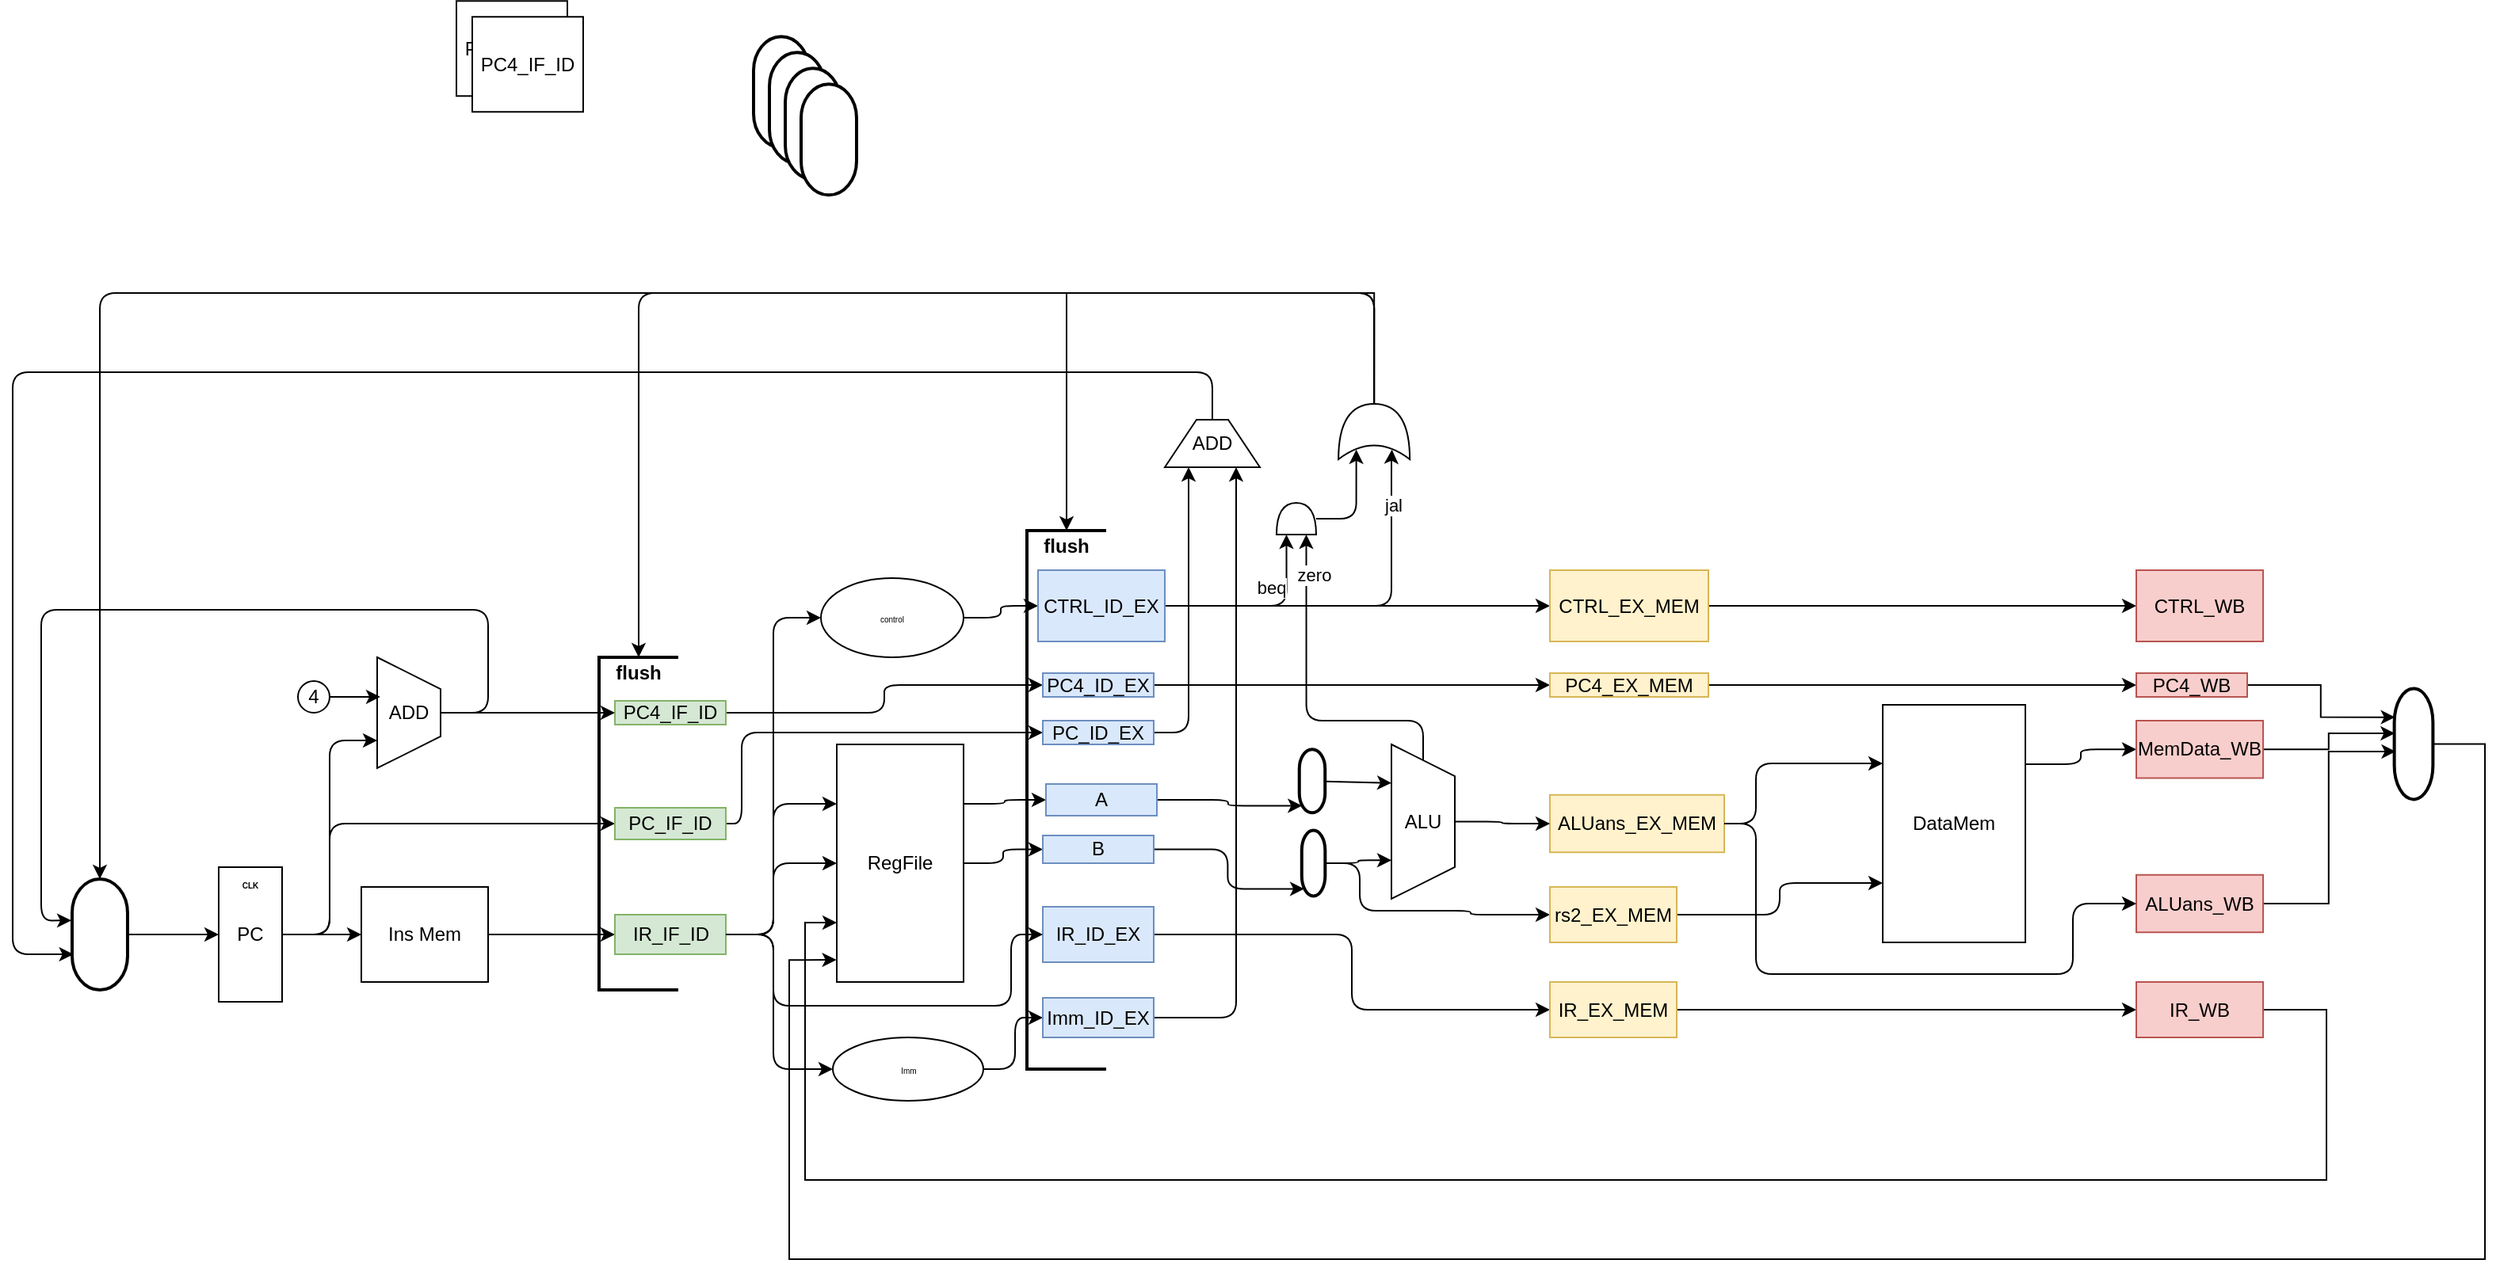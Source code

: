 <mxfile version="14.6.13" type="github">
  <diagram id="iIHYUd3_f0RwSLK5Qi1C" name="Page-1">
    <mxGraphModel dx="1483" dy="783" grid="1" gridSize="10" guides="1" tooltips="1" connect="1" arrows="1" fold="1" page="1" pageScale="1" pageWidth="2336" pageHeight="1654" math="0" shadow="0">
      <root>
        <mxCell id="0" />
        <mxCell id="1" parent="0" />
        <mxCell id="OzW8gkyC8wNDTE9PfF5A-3" style="edgeStyle=orthogonalEdgeStyle;orthogonalLoop=1;jettySize=auto;html=1;exitX=1;exitY=0.5;exitDx=0;exitDy=0;entryX=0;entryY=0.5;entryDx=0;entryDy=0;" edge="1" parent="1" source="OzW8gkyC8wNDTE9PfF5A-1" target="OzW8gkyC8wNDTE9PfF5A-2">
          <mxGeometry relative="1" as="geometry" />
        </mxCell>
        <mxCell id="OzW8gkyC8wNDTE9PfF5A-16" style="edgeStyle=orthogonalEdgeStyle;orthogonalLoop=1;jettySize=auto;html=1;exitX=1;exitY=0.5;exitDx=0;exitDy=0;entryX=0;entryY=0.5;entryDx=0;entryDy=0;" edge="1" parent="1" source="OzW8gkyC8wNDTE9PfF5A-1" target="OzW8gkyC8wNDTE9PfF5A-12">
          <mxGeometry relative="1" as="geometry">
            <Array as="points">
              <mxPoint x="300" y="635" />
              <mxPoint x="300" y="565" />
            </Array>
          </mxGeometry>
        </mxCell>
        <mxCell id="OzW8gkyC8wNDTE9PfF5A-19" style="edgeStyle=orthogonalEdgeStyle;orthogonalLoop=1;jettySize=auto;html=1;exitX=1;exitY=0.5;exitDx=0;exitDy=0;entryX=0.75;entryY=1;entryDx=0;entryDy=0;" edge="1" parent="1" source="OzW8gkyC8wNDTE9PfF5A-1" target="OzW8gkyC8wNDTE9PfF5A-17">
          <mxGeometry relative="1" as="geometry" />
        </mxCell>
        <mxCell id="OzW8gkyC8wNDTE9PfF5A-1" value="PC" style="whiteSpace=wrap;html=1;" vertex="1" parent="1">
          <mxGeometry x="230" y="592.5" width="40" height="85" as="geometry" />
        </mxCell>
        <mxCell id="OzW8gkyC8wNDTE9PfF5A-15" style="edgeStyle=orthogonalEdgeStyle;orthogonalLoop=1;jettySize=auto;html=1;exitX=1;exitY=0.5;exitDx=0;exitDy=0;entryX=0;entryY=0.5;entryDx=0;entryDy=0;" edge="1" parent="1" source="OzW8gkyC8wNDTE9PfF5A-2" target="OzW8gkyC8wNDTE9PfF5A-11">
          <mxGeometry relative="1" as="geometry" />
        </mxCell>
        <mxCell id="OzW8gkyC8wNDTE9PfF5A-2" value="Ins Mem" style="whiteSpace=wrap;html=1;" vertex="1" parent="1">
          <mxGeometry x="320" y="605" width="80" height="60" as="geometry" />
        </mxCell>
        <mxCell id="OzW8gkyC8wNDTE9PfF5A-73" style="edgeStyle=orthogonalEdgeStyle;orthogonalLoop=1;jettySize=auto;html=1;entryX=0;entryY=0.5;entryDx=0;entryDy=0;fontSize=5;" edge="1" parent="1" source="OzW8gkyC8wNDTE9PfF5A-12" target="OzW8gkyC8wNDTE9PfF5A-71">
          <mxGeometry relative="1" as="geometry">
            <Array as="points">
              <mxPoint x="560" y="565" />
              <mxPoint x="560" y="508" />
            </Array>
          </mxGeometry>
        </mxCell>
        <mxCell id="OzW8gkyC8wNDTE9PfF5A-12" value="PC_IF_ID" style="whiteSpace=wrap;html=1;labelBackgroundColor=none;labelBorderColor=none;fillColor=#d5e8d4;strokeColor=#82b366;" vertex="1" parent="1">
          <mxGeometry x="480" y="555" width="70" height="20" as="geometry" />
        </mxCell>
        <mxCell id="OzW8gkyC8wNDTE9PfF5A-74" style="edgeStyle=orthogonalEdgeStyle;orthogonalLoop=1;jettySize=auto;html=1;exitX=1;exitY=0.5;exitDx=0;exitDy=0;entryX=0;entryY=0.5;entryDx=0;entryDy=0;fontSize=5;" edge="1" parent="1" source="OzW8gkyC8wNDTE9PfF5A-13" target="OzW8gkyC8wNDTE9PfF5A-70">
          <mxGeometry relative="1" as="geometry" />
        </mxCell>
        <mxCell id="OzW8gkyC8wNDTE9PfF5A-13" value="PC4_IF_ID" style="whiteSpace=wrap;html=1;labelBackgroundColor=none;labelBorderColor=none;fillColor=#d5e8d4;strokeColor=#82b366;" vertex="1" parent="1">
          <mxGeometry x="480" y="487.5" width="70" height="15" as="geometry" />
        </mxCell>
        <mxCell id="OzW8gkyC8wNDTE9PfF5A-18" style="edgeStyle=orthogonalEdgeStyle;orthogonalLoop=1;jettySize=auto;html=1;entryX=0;entryY=0.5;entryDx=0;entryDy=0;" edge="1" parent="1" source="OzW8gkyC8wNDTE9PfF5A-17" target="OzW8gkyC8wNDTE9PfF5A-13">
          <mxGeometry relative="1" as="geometry" />
        </mxCell>
        <mxCell id="OzW8gkyC8wNDTE9PfF5A-144" style="edgeStyle=orthogonalEdgeStyle;orthogonalLoop=1;jettySize=auto;html=1;entryX=0.374;entryY=1.014;entryDx=0;entryDy=0;entryPerimeter=0;" edge="1" parent="1" source="OzW8gkyC8wNDTE9PfF5A-17" target="OzW8gkyC8wNDTE9PfF5A-27">
          <mxGeometry relative="1" as="geometry">
            <Array as="points">
              <mxPoint x="400" y="495" />
              <mxPoint x="400" y="430" />
              <mxPoint x="118" y="430" />
              <mxPoint x="118" y="626" />
            </Array>
          </mxGeometry>
        </mxCell>
        <mxCell id="OzW8gkyC8wNDTE9PfF5A-17" value="ADD" style="shape=trapezoid;perimeter=trapezoidPerimeter;whiteSpace=wrap;html=1;fixedSize=1;direction=south;" vertex="1" parent="1">
          <mxGeometry x="330" y="460" width="40" height="70" as="geometry" />
        </mxCell>
        <mxCell id="OzW8gkyC8wNDTE9PfF5A-25" style="edgeStyle=orthogonalEdgeStyle;orthogonalLoop=1;jettySize=auto;html=1;entryX=0.357;entryY=0.95;entryDx=0;entryDy=0;entryPerimeter=0;" edge="1" parent="1" source="OzW8gkyC8wNDTE9PfF5A-22" target="OzW8gkyC8wNDTE9PfF5A-17">
          <mxGeometry relative="1" as="geometry" />
        </mxCell>
        <mxCell id="OzW8gkyC8wNDTE9PfF5A-22" value="4" style="ellipse;whiteSpace=wrap;html=1;aspect=fixed;" vertex="1" parent="1">
          <mxGeometry x="280" y="475" width="20" height="20" as="geometry" />
        </mxCell>
        <mxCell id="OzW8gkyC8wNDTE9PfF5A-36" style="edgeStyle=orthogonalEdgeStyle;orthogonalLoop=1;jettySize=auto;html=1;exitX=0.5;exitY=0;exitDx=0;exitDy=0;exitPerimeter=0;" edge="1" parent="1" source="OzW8gkyC8wNDTE9PfF5A-27" target="OzW8gkyC8wNDTE9PfF5A-1">
          <mxGeometry relative="1" as="geometry" />
        </mxCell>
        <mxCell id="OzW8gkyC8wNDTE9PfF5A-27" value="" style="strokeWidth=2;html=1;shape=mxgraph.flowchart.terminator;whiteSpace=wrap;rotation=90;" vertex="1" parent="1">
          <mxGeometry x="120" y="617.5" width="70" height="35" as="geometry" />
        </mxCell>
        <mxCell id="OzW8gkyC8wNDTE9PfF5A-28" value="" style="strokeWidth=2;html=1;shape=mxgraph.flowchart.terminator;whiteSpace=wrap;rotation=90;" vertex="1" parent="1">
          <mxGeometry x="550" y="85.63" width="70" height="35" as="geometry" />
        </mxCell>
        <mxCell id="OzW8gkyC8wNDTE9PfF5A-32" value="" style="strokeWidth=2;html=1;shape=mxgraph.flowchart.terminator;whiteSpace=wrap;rotation=90;" vertex="1" parent="1">
          <mxGeometry x="560" y="95.63" width="70" height="35" as="geometry" />
        </mxCell>
        <mxCell id="OzW8gkyC8wNDTE9PfF5A-33" value="" style="strokeWidth=2;html=1;shape=mxgraph.flowchart.terminator;whiteSpace=wrap;rotation=90;" vertex="1" parent="1">
          <mxGeometry x="570" y="105.63" width="70" height="35" as="geometry" />
        </mxCell>
        <mxCell id="OzW8gkyC8wNDTE9PfF5A-34" value="" style="strokeWidth=2;html=1;shape=mxgraph.flowchart.terminator;whiteSpace=wrap;rotation=90;" vertex="1" parent="1">
          <mxGeometry x="580" y="115.63" width="70" height="35" as="geometry" />
        </mxCell>
        <mxCell id="OzW8gkyC8wNDTE9PfF5A-166" style="edgeStyle=orthogonalEdgeStyle;rounded=0;orthogonalLoop=1;jettySize=auto;html=1;entryX=-0.002;entryY=0.907;entryDx=0;entryDy=0;entryPerimeter=0;" edge="1" parent="1" source="OzW8gkyC8wNDTE9PfF5A-35" target="OzW8gkyC8wNDTE9PfF5A-41">
          <mxGeometry relative="1" as="geometry">
            <Array as="points">
              <mxPoint x="1660" y="515" />
              <mxPoint x="1660" y="840" />
              <mxPoint x="590" y="840" />
              <mxPoint x="590" y="651" />
            </Array>
          </mxGeometry>
        </mxCell>
        <mxCell id="OzW8gkyC8wNDTE9PfF5A-35" value="" style="strokeWidth=2;html=1;shape=mxgraph.flowchart.terminator;whiteSpace=wrap;rotation=90;" vertex="1" parent="1">
          <mxGeometry x="1580" y="502.5" width="70" height="24.38" as="geometry" />
        </mxCell>
        <mxCell id="OzW8gkyC8wNDTE9PfF5A-68" style="edgeStyle=orthogonalEdgeStyle;orthogonalLoop=1;jettySize=auto;html=1;exitX=1;exitY=0.25;exitDx=0;exitDy=0;entryX=0;entryY=0.5;entryDx=0;entryDy=0;fontSize=5;" edge="1" parent="1" source="OzW8gkyC8wNDTE9PfF5A-41" target="OzW8gkyC8wNDTE9PfF5A-66">
          <mxGeometry relative="1" as="geometry" />
        </mxCell>
        <mxCell id="OzW8gkyC8wNDTE9PfF5A-69" style="edgeStyle=orthogonalEdgeStyle;orthogonalLoop=1;jettySize=auto;html=1;exitX=1;exitY=0.5;exitDx=0;exitDy=0;fontSize=5;" edge="1" parent="1" source="OzW8gkyC8wNDTE9PfF5A-41" target="OzW8gkyC8wNDTE9PfF5A-65">
          <mxGeometry relative="1" as="geometry" />
        </mxCell>
        <mxCell id="OzW8gkyC8wNDTE9PfF5A-41" value="RegFile" style="whiteSpace=wrap;html=1;" vertex="1" parent="1">
          <mxGeometry x="620" y="515" width="80" height="150" as="geometry" />
        </mxCell>
        <mxCell id="OzW8gkyC8wNDTE9PfF5A-44" value="" style="whiteSpace=wrap;html=1;labelBackgroundColor=none;labelBorderColor=none;fillColor=#d5e8d4;strokeColor=#82b366;" vertex="1" connectable="0" parent="1">
          <mxGeometry x="480" y="622.5" width="70" height="25" as="geometry" />
        </mxCell>
        <mxCell id="OzW8gkyC8wNDTE9PfF5A-11" value="IR_IF_ID" style="html=1;fillColor=#d5e8d4;strokeColor=#82b366;" vertex="1" parent="OzW8gkyC8wNDTE9PfF5A-44">
          <mxGeometry width="70" height="25" as="geometry" />
        </mxCell>
        <mxCell id="OzW8gkyC8wNDTE9PfF5A-49" value="&lt;b&gt;CLK&lt;/b&gt;" style="text;html=1;strokeColor=none;fillColor=none;align=center;verticalAlign=middle;whiteSpace=wrap;fontSize=5;" vertex="1" parent="1">
          <mxGeometry x="230" y="592.5" width="40" height="20" as="geometry" />
        </mxCell>
        <mxCell id="OzW8gkyC8wNDTE9PfF5A-51" style="edgeStyle=orthogonalEdgeStyle;orthogonalLoop=1;jettySize=auto;html=1;entryX=0;entryY=0.25;entryDx=0;entryDy=0;fontSize=5;" edge="1" parent="1" source="OzW8gkyC8wNDTE9PfF5A-11" target="OzW8gkyC8wNDTE9PfF5A-41">
          <mxGeometry relative="1" as="geometry">
            <Array as="points">
              <mxPoint x="580" y="635" />
              <mxPoint x="580" y="553" />
            </Array>
          </mxGeometry>
        </mxCell>
        <mxCell id="OzW8gkyC8wNDTE9PfF5A-52" style="edgeStyle=orthogonalEdgeStyle;orthogonalLoop=1;jettySize=auto;html=1;fontSize=5;" edge="1" parent="1" source="OzW8gkyC8wNDTE9PfF5A-11" target="OzW8gkyC8wNDTE9PfF5A-41">
          <mxGeometry relative="1" as="geometry">
            <Array as="points">
              <mxPoint x="580" y="635" />
              <mxPoint x="580" y="590" />
            </Array>
          </mxGeometry>
        </mxCell>
        <mxCell id="OzW8gkyC8wNDTE9PfF5A-75" style="edgeStyle=orthogonalEdgeStyle;orthogonalLoop=1;jettySize=auto;html=1;entryX=0;entryY=0.5;entryDx=0;entryDy=0;fontSize=5;" edge="1" parent="1" source="OzW8gkyC8wNDTE9PfF5A-53" target="OzW8gkyC8wNDTE9PfF5A-64">
          <mxGeometry relative="1" as="geometry" />
        </mxCell>
        <mxCell id="OzW8gkyC8wNDTE9PfF5A-53" value="control" style="ellipse;whiteSpace=wrap;html=1;fontSize=5;" vertex="1" parent="1">
          <mxGeometry x="610" y="410" width="90" height="50" as="geometry" />
        </mxCell>
        <mxCell id="OzW8gkyC8wNDTE9PfF5A-54" style="edgeStyle=orthogonalEdgeStyle;orthogonalLoop=1;jettySize=auto;html=1;entryX=0;entryY=0.5;entryDx=0;entryDy=0;fontSize=5;" edge="1" parent="1" source="OzW8gkyC8wNDTE9PfF5A-11" target="OzW8gkyC8wNDTE9PfF5A-53">
          <mxGeometry relative="1" as="geometry" />
        </mxCell>
        <mxCell id="OzW8gkyC8wNDTE9PfF5A-81" style="edgeStyle=orthogonalEdgeStyle;orthogonalLoop=1;jettySize=auto;html=1;entryX=0;entryY=0.5;entryDx=0;entryDy=0;fontSize=5;" edge="1" parent="1" source="OzW8gkyC8wNDTE9PfF5A-55" target="OzW8gkyC8wNDTE9PfF5A-61">
          <mxGeometry relative="1" as="geometry" />
        </mxCell>
        <mxCell id="OzW8gkyC8wNDTE9PfF5A-55" value="Imm" style="ellipse;whiteSpace=wrap;html=1;fontSize=5;" vertex="1" parent="1">
          <mxGeometry x="617.5" y="700" width="95" height="40" as="geometry" />
        </mxCell>
        <mxCell id="OzW8gkyC8wNDTE9PfF5A-56" style="edgeStyle=orthogonalEdgeStyle;orthogonalLoop=1;jettySize=auto;html=1;entryX=0;entryY=0.5;entryDx=0;entryDy=0;fontSize=5;" edge="1" parent="1" source="OzW8gkyC8wNDTE9PfF5A-11" target="OzW8gkyC8wNDTE9PfF5A-55">
          <mxGeometry relative="1" as="geometry">
            <Array as="points">
              <mxPoint x="580" y="635" />
              <mxPoint x="580" y="720" />
            </Array>
          </mxGeometry>
        </mxCell>
        <mxCell id="OzW8gkyC8wNDTE9PfF5A-57" value="PC4_IF_ID" style="whiteSpace=wrap;html=1;" vertex="1" parent="1">
          <mxGeometry x="380" y="45.63" width="70" height="60" as="geometry" />
        </mxCell>
        <mxCell id="OzW8gkyC8wNDTE9PfF5A-59" value="PC4_IF_ID" style="whiteSpace=wrap;html=1;" vertex="1" parent="1">
          <mxGeometry x="390" y="55.63" width="70" height="60" as="geometry" />
        </mxCell>
        <mxCell id="OzW8gkyC8wNDTE9PfF5A-115" style="edgeStyle=orthogonalEdgeStyle;orthogonalLoop=1;jettySize=auto;html=1;entryX=0;entryY=0.25;entryDx=0;entryDy=0;" edge="1" parent="1" source="OzW8gkyC8wNDTE9PfF5A-60" target="OzW8gkyC8wNDTE9PfF5A-113">
          <mxGeometry relative="1" as="geometry">
            <Array as="points">
              <mxPoint x="1200" y="565" />
              <mxPoint x="1200" y="527" />
              <mxPoint x="1280" y="527" />
            </Array>
          </mxGeometry>
        </mxCell>
        <mxCell id="OzW8gkyC8wNDTE9PfF5A-60" value="ALUans_EX_MEM" style="whiteSpace=wrap;html=1;fillColor=#fff2cc;strokeColor=#d6b656;" vertex="1" parent="1">
          <mxGeometry x="1070" y="546.87" width="110" height="36.25" as="geometry" />
        </mxCell>
        <mxCell id="OzW8gkyC8wNDTE9PfF5A-141" style="edgeStyle=orthogonalEdgeStyle;orthogonalLoop=1;jettySize=auto;html=1;entryX=0.75;entryY=1;entryDx=0;entryDy=0;" edge="1" parent="1" source="OzW8gkyC8wNDTE9PfF5A-61" target="OzW8gkyC8wNDTE9PfF5A-138">
          <mxGeometry relative="1" as="geometry" />
        </mxCell>
        <mxCell id="OzW8gkyC8wNDTE9PfF5A-61" value="Imm_ID_EX" style="whiteSpace=wrap;html=1;fillColor=#dae8fc;strokeColor=#6c8ebf;" vertex="1" parent="1">
          <mxGeometry x="750" y="675" width="70" height="25" as="geometry" />
        </mxCell>
        <mxCell id="OzW8gkyC8wNDTE9PfF5A-100" style="edgeStyle=orthogonalEdgeStyle;orthogonalLoop=1;jettySize=auto;html=1;entryX=0;entryY=0.5;entryDx=0;entryDy=0;fontSize=5;" edge="1" parent="1" source="OzW8gkyC8wNDTE9PfF5A-63" target="OzW8gkyC8wNDTE9PfF5A-99">
          <mxGeometry relative="1" as="geometry" />
        </mxCell>
        <mxCell id="OzW8gkyC8wNDTE9PfF5A-63" value="IR_ID_EX" style="whiteSpace=wrap;html=1;fillColor=#dae8fc;strokeColor=#6c8ebf;" vertex="1" parent="1">
          <mxGeometry x="750" y="617.5" width="70" height="35" as="geometry" />
        </mxCell>
        <mxCell id="OzW8gkyC8wNDTE9PfF5A-107" style="edgeStyle=orthogonalEdgeStyle;orthogonalLoop=1;jettySize=auto;html=1;entryX=0;entryY=0.5;entryDx=0;entryDy=0;fontSize=5;" edge="1" parent="1" source="OzW8gkyC8wNDTE9PfF5A-64" target="OzW8gkyC8wNDTE9PfF5A-106">
          <mxGeometry relative="1" as="geometry" />
        </mxCell>
        <mxCell id="OzW8gkyC8wNDTE9PfF5A-132" style="edgeStyle=orthogonalEdgeStyle;orthogonalLoop=1;jettySize=auto;html=1;entryX=0;entryY=0.25;entryDx=0;entryDy=0;entryPerimeter=0;" edge="1" parent="1" source="OzW8gkyC8wNDTE9PfF5A-64" target="OzW8gkyC8wNDTE9PfF5A-131">
          <mxGeometry relative="1" as="geometry" />
        </mxCell>
        <mxCell id="OzW8gkyC8wNDTE9PfF5A-134" value="beq" style="edgeLabel;html=1;align=center;verticalAlign=middle;resizable=0;points=[];" vertex="1" connectable="0" parent="OzW8gkyC8wNDTE9PfF5A-132">
          <mxGeometry x="0.459" y="10" relative="1" as="geometry">
            <mxPoint as="offset" />
          </mxGeometry>
        </mxCell>
        <mxCell id="OzW8gkyC8wNDTE9PfF5A-147" style="edgeStyle=orthogonalEdgeStyle;orthogonalLoop=1;jettySize=auto;html=1;entryX=0.175;entryY=0.75;entryDx=0;entryDy=0;entryPerimeter=0;" edge="1" parent="1" source="OzW8gkyC8wNDTE9PfF5A-64" target="OzW8gkyC8wNDTE9PfF5A-145">
          <mxGeometry relative="1" as="geometry">
            <Array as="points">
              <mxPoint x="970" y="428" />
              <mxPoint x="970" y="336" />
            </Array>
          </mxGeometry>
        </mxCell>
        <mxCell id="OzW8gkyC8wNDTE9PfF5A-148" value="jal" style="edgeLabel;html=1;align=center;verticalAlign=middle;resizable=0;points=[];" vertex="1" connectable="0" parent="OzW8gkyC8wNDTE9PfF5A-147">
          <mxGeometry x="0.711" y="-1" relative="1" as="geometry">
            <mxPoint as="offset" />
          </mxGeometry>
        </mxCell>
        <mxCell id="OzW8gkyC8wNDTE9PfF5A-64" value="CTRL_ID_EX" style="whiteSpace=wrap;html=1;fillColor=#dae8fc;strokeColor=#6c8ebf;" vertex="1" parent="1">
          <mxGeometry x="747" y="405" width="80" height="45" as="geometry" />
        </mxCell>
        <mxCell id="OzW8gkyC8wNDTE9PfF5A-97" style="edgeStyle=orthogonalEdgeStyle;orthogonalLoop=1;jettySize=auto;html=1;entryX=0.89;entryY=0.89;entryDx=0;entryDy=0;entryPerimeter=0;fontSize=5;" edge="1" parent="1" source="OzW8gkyC8wNDTE9PfF5A-65" target="OzW8gkyC8wNDTE9PfF5A-90">
          <mxGeometry relative="1" as="geometry" />
        </mxCell>
        <mxCell id="OzW8gkyC8wNDTE9PfF5A-65" value="B" style="whiteSpace=wrap;html=1;fillColor=#dae8fc;strokeColor=#6c8ebf;" vertex="1" parent="1">
          <mxGeometry x="750" y="572.5" width="70" height="17.5" as="geometry" />
        </mxCell>
        <mxCell id="OzW8gkyC8wNDTE9PfF5A-96" style="edgeStyle=orthogonalEdgeStyle;orthogonalLoop=1;jettySize=auto;html=1;entryX=0.89;entryY=0.89;entryDx=0;entryDy=0;entryPerimeter=0;fontSize=5;" edge="1" parent="1" source="OzW8gkyC8wNDTE9PfF5A-66" target="OzW8gkyC8wNDTE9PfF5A-84">
          <mxGeometry relative="1" as="geometry" />
        </mxCell>
        <mxCell id="OzW8gkyC8wNDTE9PfF5A-66" value="A" style="whiteSpace=wrap;html=1;fillColor=#dae8fc;strokeColor=#6c8ebf;" vertex="1" parent="1">
          <mxGeometry x="752" y="540" width="70" height="20" as="geometry" />
        </mxCell>
        <mxCell id="OzW8gkyC8wNDTE9PfF5A-105" style="edgeStyle=orthogonalEdgeStyle;orthogonalLoop=1;jettySize=auto;html=1;entryX=0;entryY=0.5;entryDx=0;entryDy=0;fontSize=5;" edge="1" parent="1" source="OzW8gkyC8wNDTE9PfF5A-70" target="OzW8gkyC8wNDTE9PfF5A-104">
          <mxGeometry relative="1" as="geometry" />
        </mxCell>
        <mxCell id="OzW8gkyC8wNDTE9PfF5A-70" value="PC4_ID_EX" style="whiteSpace=wrap;html=1;fillColor=#dae8fc;strokeColor=#6c8ebf;" vertex="1" parent="1">
          <mxGeometry x="750" y="470" width="70" height="15" as="geometry" />
        </mxCell>
        <mxCell id="OzW8gkyC8wNDTE9PfF5A-142" style="edgeStyle=orthogonalEdgeStyle;orthogonalLoop=1;jettySize=auto;html=1;entryX=0.25;entryY=1;entryDx=0;entryDy=0;" edge="1" parent="1" source="OzW8gkyC8wNDTE9PfF5A-71" target="OzW8gkyC8wNDTE9PfF5A-138">
          <mxGeometry relative="1" as="geometry" />
        </mxCell>
        <mxCell id="OzW8gkyC8wNDTE9PfF5A-71" value="PC_ID_EX" style="whiteSpace=wrap;html=1;fillColor=#dae8fc;strokeColor=#6c8ebf;" vertex="1" parent="1">
          <mxGeometry x="750" y="500" width="70" height="15" as="geometry" />
        </mxCell>
        <mxCell id="OzW8gkyC8wNDTE9PfF5A-77" style="edgeStyle=orthogonalEdgeStyle;orthogonalLoop=1;jettySize=auto;html=1;entryX=0;entryY=0.5;entryDx=0;entryDy=0;fontSize=5;" edge="1" parent="1" source="OzW8gkyC8wNDTE9PfF5A-11" target="OzW8gkyC8wNDTE9PfF5A-63">
          <mxGeometry relative="1" as="geometry">
            <Array as="points">
              <mxPoint x="580" y="635" />
              <mxPoint x="580" y="680" />
              <mxPoint x="730" y="680" />
              <mxPoint x="730" y="635" />
            </Array>
          </mxGeometry>
        </mxCell>
        <mxCell id="OzW8gkyC8wNDTE9PfF5A-98" style="edgeStyle=orthogonalEdgeStyle;orthogonalLoop=1;jettySize=auto;html=1;entryX=0;entryY=0.5;entryDx=0;entryDy=0;fontSize=5;" edge="1" parent="1" source="OzW8gkyC8wNDTE9PfF5A-82" target="OzW8gkyC8wNDTE9PfF5A-60">
          <mxGeometry relative="1" as="geometry" />
        </mxCell>
        <mxCell id="OzW8gkyC8wNDTE9PfF5A-133" style="edgeStyle=orthogonalEdgeStyle;orthogonalLoop=1;jettySize=auto;html=1;exitX=0;exitY=0.5;exitDx=0;exitDy=0;entryX=0;entryY=0.75;entryDx=0;entryDy=0;entryPerimeter=0;" edge="1" parent="1" source="OzW8gkyC8wNDTE9PfF5A-82" target="OzW8gkyC8wNDTE9PfF5A-131">
          <mxGeometry relative="1" as="geometry">
            <Array as="points">
              <mxPoint x="990" y="500" />
              <mxPoint x="916" y="500" />
            </Array>
          </mxGeometry>
        </mxCell>
        <mxCell id="OzW8gkyC8wNDTE9PfF5A-135" value="zero" style="edgeLabel;html=1;align=center;verticalAlign=middle;resizable=0;points=[];" vertex="1" connectable="0" parent="OzW8gkyC8wNDTE9PfF5A-133">
          <mxGeometry x="0.596" y="-2" relative="1" as="geometry">
            <mxPoint x="2" y="-18" as="offset" />
          </mxGeometry>
        </mxCell>
        <mxCell id="OzW8gkyC8wNDTE9PfF5A-82" value="ALU" style="shape=trapezoid;perimeter=trapezoidPerimeter;whiteSpace=wrap;html=1;fixedSize=1;direction=south;" vertex="1" parent="1">
          <mxGeometry x="970" y="515" width="40" height="97.5" as="geometry" />
        </mxCell>
        <mxCell id="OzW8gkyC8wNDTE9PfF5A-88" style="edgeStyle=orthogonalEdgeStyle;orthogonalLoop=1;jettySize=auto;html=1;entryX=0.25;entryY=1;entryDx=0;entryDy=0;fontSize=5;" edge="1" parent="1" source="OzW8gkyC8wNDTE9PfF5A-84" target="OzW8gkyC8wNDTE9PfF5A-82">
          <mxGeometry relative="1" as="geometry">
            <Array as="points">
              <mxPoint x="940" y="539" />
            </Array>
          </mxGeometry>
        </mxCell>
        <mxCell id="OzW8gkyC8wNDTE9PfF5A-84" value="" style="strokeWidth=2;html=1;shape=mxgraph.flowchart.terminator;whiteSpace=wrap;rotation=90;" vertex="1" parent="1">
          <mxGeometry x="900" y="530" width="40" height="16.25" as="geometry" />
        </mxCell>
        <mxCell id="OzW8gkyC8wNDTE9PfF5A-92" style="edgeStyle=orthogonalEdgeStyle;orthogonalLoop=1;jettySize=auto;html=1;entryX=0.75;entryY=1;entryDx=0;entryDy=0;fontSize=5;" edge="1" parent="1" source="OzW8gkyC8wNDTE9PfF5A-90" target="OzW8gkyC8wNDTE9PfF5A-82">
          <mxGeometry relative="1" as="geometry" />
        </mxCell>
        <mxCell id="OzW8gkyC8wNDTE9PfF5A-103" style="edgeStyle=orthogonalEdgeStyle;orthogonalLoop=1;jettySize=auto;html=1;entryX=0;entryY=0.5;entryDx=0;entryDy=0;fontSize=5;" edge="1" parent="1" source="OzW8gkyC8wNDTE9PfF5A-90" target="OzW8gkyC8wNDTE9PfF5A-102">
          <mxGeometry relative="1" as="geometry">
            <Array as="points">
              <mxPoint x="950" y="590" />
              <mxPoint x="950" y="620" />
              <mxPoint x="1020" y="620" />
              <mxPoint x="1020" y="623" />
            </Array>
          </mxGeometry>
        </mxCell>
        <mxCell id="OzW8gkyC8wNDTE9PfF5A-90" value="" style="strokeWidth=2;html=1;shape=mxgraph.flowchart.terminator;whiteSpace=wrap;rotation=90;" vertex="1" parent="1">
          <mxGeometry x="900" y="582.61" width="41.57" height="14.77" as="geometry" />
        </mxCell>
        <mxCell id="OzW8gkyC8wNDTE9PfF5A-126" style="edgeStyle=orthogonalEdgeStyle;orthogonalLoop=1;jettySize=auto;html=1;entryX=0;entryY=0.5;entryDx=0;entryDy=0;" edge="1" parent="1" source="OzW8gkyC8wNDTE9PfF5A-99" target="OzW8gkyC8wNDTE9PfF5A-118">
          <mxGeometry relative="1" as="geometry" />
        </mxCell>
        <mxCell id="OzW8gkyC8wNDTE9PfF5A-99" value="IR_EX_MEM" style="whiteSpace=wrap;html=1;fillColor=#fff2cc;strokeColor=#d6b656;" vertex="1" parent="1">
          <mxGeometry x="1070" y="665" width="80" height="35" as="geometry" />
        </mxCell>
        <mxCell id="OzW8gkyC8wNDTE9PfF5A-117" style="edgeStyle=orthogonalEdgeStyle;orthogonalLoop=1;jettySize=auto;html=1;entryX=0;entryY=0.75;entryDx=0;entryDy=0;" edge="1" parent="1" source="OzW8gkyC8wNDTE9PfF5A-102" target="OzW8gkyC8wNDTE9PfF5A-113">
          <mxGeometry relative="1" as="geometry" />
        </mxCell>
        <mxCell id="OzW8gkyC8wNDTE9PfF5A-102" value="rs2_EX_MEM" style="whiteSpace=wrap;html=1;fillColor=#fff2cc;strokeColor=#d6b656;" vertex="1" parent="1">
          <mxGeometry x="1070" y="605" width="80" height="35" as="geometry" />
        </mxCell>
        <mxCell id="OzW8gkyC8wNDTE9PfF5A-124" style="edgeStyle=orthogonalEdgeStyle;orthogonalLoop=1;jettySize=auto;html=1;entryX=0;entryY=0.5;entryDx=0;entryDy=0;" edge="1" parent="1" source="OzW8gkyC8wNDTE9PfF5A-104" target="OzW8gkyC8wNDTE9PfF5A-121">
          <mxGeometry relative="1" as="geometry" />
        </mxCell>
        <mxCell id="OzW8gkyC8wNDTE9PfF5A-104" value="PC4_EX_MEM" style="whiteSpace=wrap;html=1;fillColor=#fff2cc;strokeColor=#d6b656;" vertex="1" parent="1">
          <mxGeometry x="1070" y="470" width="100" height="15" as="geometry" />
        </mxCell>
        <mxCell id="OzW8gkyC8wNDTE9PfF5A-123" style="edgeStyle=orthogonalEdgeStyle;orthogonalLoop=1;jettySize=auto;html=1;entryX=0;entryY=0.5;entryDx=0;entryDy=0;" edge="1" parent="1" source="OzW8gkyC8wNDTE9PfF5A-106" target="OzW8gkyC8wNDTE9PfF5A-122">
          <mxGeometry relative="1" as="geometry" />
        </mxCell>
        <mxCell id="OzW8gkyC8wNDTE9PfF5A-106" value="CTRL_EX_MEM" style="whiteSpace=wrap;html=1;fillColor=#fff2cc;strokeColor=#d6b656;" vertex="1" parent="1">
          <mxGeometry x="1070" y="405" width="100" height="45" as="geometry" />
        </mxCell>
        <mxCell id="OzW8gkyC8wNDTE9PfF5A-125" style="edgeStyle=orthogonalEdgeStyle;orthogonalLoop=1;jettySize=auto;html=1;exitX=1;exitY=0.25;exitDx=0;exitDy=0;entryX=0;entryY=0.5;entryDx=0;entryDy=0;" edge="1" parent="1" source="OzW8gkyC8wNDTE9PfF5A-113" target="OzW8gkyC8wNDTE9PfF5A-120">
          <mxGeometry relative="1" as="geometry" />
        </mxCell>
        <mxCell id="OzW8gkyC8wNDTE9PfF5A-113" value="DataMem" style="whiteSpace=wrap;html=1;" vertex="1" parent="1">
          <mxGeometry x="1280" y="490" width="90" height="150" as="geometry" />
        </mxCell>
        <mxCell id="OzW8gkyC8wNDTE9PfF5A-161" style="edgeStyle=orthogonalEdgeStyle;rounded=0;orthogonalLoop=1;jettySize=auto;html=1;entryX=0;entryY=0.75;entryDx=0;entryDy=0;" edge="1" parent="1" source="OzW8gkyC8wNDTE9PfF5A-118" target="OzW8gkyC8wNDTE9PfF5A-41">
          <mxGeometry relative="1" as="geometry">
            <Array as="points">
              <mxPoint x="1560" y="682" />
              <mxPoint x="1560" y="790" />
              <mxPoint x="600" y="790" />
              <mxPoint x="600" y="628" />
            </Array>
          </mxGeometry>
        </mxCell>
        <mxCell id="OzW8gkyC8wNDTE9PfF5A-118" value="IR_WB" style="whiteSpace=wrap;html=1;fillColor=#f8cecc;strokeColor=#b85450;" vertex="1" parent="1">
          <mxGeometry x="1440" y="665" width="80" height="35" as="geometry" />
        </mxCell>
        <mxCell id="OzW8gkyC8wNDTE9PfF5A-164" style="edgeStyle=orthogonalEdgeStyle;rounded=0;orthogonalLoop=1;jettySize=auto;html=1;entryX=0.568;entryY=0.962;entryDx=0;entryDy=0;entryPerimeter=0;" edge="1" parent="1" source="OzW8gkyC8wNDTE9PfF5A-119" target="OzW8gkyC8wNDTE9PfF5A-35">
          <mxGeometry relative="1" as="geometry" />
        </mxCell>
        <mxCell id="OzW8gkyC8wNDTE9PfF5A-119" value="ALUans_WB" style="whiteSpace=wrap;html=1;fillColor=#f8cecc;strokeColor=#b85450;" vertex="1" parent="1">
          <mxGeometry x="1440" y="597.38" width="80" height="36.25" as="geometry" />
        </mxCell>
        <mxCell id="OzW8gkyC8wNDTE9PfF5A-163" style="edgeStyle=orthogonalEdgeStyle;rounded=0;orthogonalLoop=1;jettySize=auto;html=1;entryX=0.405;entryY=0.985;entryDx=0;entryDy=0;entryPerimeter=0;" edge="1" parent="1" source="OzW8gkyC8wNDTE9PfF5A-120" target="OzW8gkyC8wNDTE9PfF5A-35">
          <mxGeometry relative="1" as="geometry" />
        </mxCell>
        <mxCell id="OzW8gkyC8wNDTE9PfF5A-120" value="MemData_WB" style="whiteSpace=wrap;html=1;fillColor=#f8cecc;strokeColor=#b85450;" vertex="1" parent="1">
          <mxGeometry x="1440" y="500" width="80" height="36.25" as="geometry" />
        </mxCell>
        <mxCell id="OzW8gkyC8wNDTE9PfF5A-162" style="edgeStyle=orthogonalEdgeStyle;rounded=0;orthogonalLoop=1;jettySize=auto;html=1;entryX=0.259;entryY=0.978;entryDx=0;entryDy=0;entryPerimeter=0;" edge="1" parent="1" source="OzW8gkyC8wNDTE9PfF5A-121" target="OzW8gkyC8wNDTE9PfF5A-35">
          <mxGeometry relative="1" as="geometry" />
        </mxCell>
        <mxCell id="OzW8gkyC8wNDTE9PfF5A-121" value="PC4_WB" style="whiteSpace=wrap;html=1;fillColor=#f8cecc;strokeColor=#b85450;" vertex="1" parent="1">
          <mxGeometry x="1440" y="470" width="70" height="15" as="geometry" />
        </mxCell>
        <mxCell id="OzW8gkyC8wNDTE9PfF5A-122" value="CTRL_WB" style="whiteSpace=wrap;html=1;fillColor=#f8cecc;strokeColor=#b85450;" vertex="1" parent="1">
          <mxGeometry x="1440" y="405" width="80" height="45" as="geometry" />
        </mxCell>
        <mxCell id="OzW8gkyC8wNDTE9PfF5A-128" style="edgeStyle=orthogonalEdgeStyle;orthogonalLoop=1;jettySize=auto;html=1;entryX=0;entryY=0.5;entryDx=0;entryDy=0;" edge="1" parent="1" source="OzW8gkyC8wNDTE9PfF5A-60" target="OzW8gkyC8wNDTE9PfF5A-119">
          <mxGeometry relative="1" as="geometry">
            <Array as="points">
              <mxPoint x="1200" y="565" />
              <mxPoint x="1200" y="660" />
              <mxPoint x="1400" y="660" />
              <mxPoint x="1400" y="616" />
            </Array>
          </mxGeometry>
        </mxCell>
        <mxCell id="OzW8gkyC8wNDTE9PfF5A-146" style="edgeStyle=orthogonalEdgeStyle;orthogonalLoop=1;jettySize=auto;html=1;entryX=0.175;entryY=0.25;entryDx=0;entryDy=0;entryPerimeter=0;" edge="1" parent="1" source="OzW8gkyC8wNDTE9PfF5A-131" target="OzW8gkyC8wNDTE9PfF5A-145">
          <mxGeometry relative="1" as="geometry" />
        </mxCell>
        <mxCell id="OzW8gkyC8wNDTE9PfF5A-131" value="" style="shape=or;whiteSpace=wrap;html=1;rotation=-90;" vertex="1" parent="1">
          <mxGeometry x="900" y="360" width="20" height="25" as="geometry" />
        </mxCell>
        <mxCell id="OzW8gkyC8wNDTE9PfF5A-143" style="edgeStyle=orthogonalEdgeStyle;orthogonalLoop=1;jettySize=auto;html=1;entryX=0.679;entryY=0.976;entryDx=0;entryDy=0;entryPerimeter=0;" edge="1" parent="1" source="OzW8gkyC8wNDTE9PfF5A-138" target="OzW8gkyC8wNDTE9PfF5A-27">
          <mxGeometry relative="1" as="geometry">
            <Array as="points">
              <mxPoint x="857" y="280" />
              <mxPoint x="100" y="280" />
              <mxPoint x="100" y="648" />
            </Array>
          </mxGeometry>
        </mxCell>
        <mxCell id="OzW8gkyC8wNDTE9PfF5A-138" value="ADD" style="shape=trapezoid;perimeter=trapezoidPerimeter;whiteSpace=wrap;html=1;fixedSize=1;rotation=0;" vertex="1" parent="1">
          <mxGeometry x="827" y="310" width="60" height="30" as="geometry" />
        </mxCell>
        <mxCell id="OzW8gkyC8wNDTE9PfF5A-149" style="edgeStyle=orthogonalEdgeStyle;orthogonalLoop=1;jettySize=auto;html=1;entryX=0;entryY=0.5;entryDx=0;entryDy=0;entryPerimeter=0;" edge="1" parent="1" source="OzW8gkyC8wNDTE9PfF5A-145" target="OzW8gkyC8wNDTE9PfF5A-27">
          <mxGeometry relative="1" as="geometry">
            <Array as="points">
              <mxPoint x="959" y="230" />
              <mxPoint x="155" y="230" />
            </Array>
          </mxGeometry>
        </mxCell>
        <mxCell id="OzW8gkyC8wNDTE9PfF5A-151" style="edgeStyle=orthogonalEdgeStyle;orthogonalLoop=1;jettySize=auto;html=1;entryX=0.5;entryY=0;entryDx=0;entryDy=0;entryPerimeter=0;" edge="1" parent="1" source="OzW8gkyC8wNDTE9PfF5A-145" target="OzW8gkyC8wNDTE9PfF5A-150">
          <mxGeometry relative="1" as="geometry">
            <Array as="points">
              <mxPoint x="959" y="230" />
              <mxPoint x="495" y="230" />
            </Array>
          </mxGeometry>
        </mxCell>
        <mxCell id="OzW8gkyC8wNDTE9PfF5A-155" style="edgeStyle=orthogonalEdgeStyle;rounded=0;orthogonalLoop=1;jettySize=auto;html=1;entryX=0.5;entryY=0;entryDx=0;entryDy=0;entryPerimeter=0;" edge="1" parent="1" source="OzW8gkyC8wNDTE9PfF5A-145" target="OzW8gkyC8wNDTE9PfF5A-154">
          <mxGeometry relative="1" as="geometry">
            <Array as="points">
              <mxPoint x="959" y="230" />
              <mxPoint x="765" y="230" />
            </Array>
          </mxGeometry>
        </mxCell>
        <mxCell id="OzW8gkyC8wNDTE9PfF5A-145" value="" style="shape=xor;whiteSpace=wrap;html=1;rotation=-90;" vertex="1" parent="1">
          <mxGeometry x="941.57" y="295" width="35" height="45" as="geometry" />
        </mxCell>
        <mxCell id="OzW8gkyC8wNDTE9PfF5A-158" value="" style="group" vertex="1" connectable="0" parent="1">
          <mxGeometry x="470" y="460" width="50" height="210" as="geometry" />
        </mxCell>
        <mxCell id="OzW8gkyC8wNDTE9PfF5A-150" value="" style="strokeWidth=2;html=1;shape=mxgraph.flowchart.annotation_1;align=left;pointerEvents=1;" vertex="1" parent="OzW8gkyC8wNDTE9PfF5A-158">
          <mxGeometry width="50" height="210" as="geometry" />
        </mxCell>
        <mxCell id="OzW8gkyC8wNDTE9PfF5A-157" value="&lt;b&gt;flush&lt;/b&gt;" style="text;html=1;strokeColor=none;fillColor=none;align=center;verticalAlign=middle;whiteSpace=wrap;rounded=0;" vertex="1" parent="OzW8gkyC8wNDTE9PfF5A-158">
          <mxGeometry x="5" width="40" height="20" as="geometry" />
        </mxCell>
        <mxCell id="OzW8gkyC8wNDTE9PfF5A-160" value="" style="group" vertex="1" connectable="0" parent="1">
          <mxGeometry x="740" y="380" width="50" height="340" as="geometry" />
        </mxCell>
        <mxCell id="OzW8gkyC8wNDTE9PfF5A-154" value="" style="strokeWidth=2;html=1;shape=mxgraph.flowchart.annotation_1;align=left;pointerEvents=1;" vertex="1" parent="OzW8gkyC8wNDTE9PfF5A-160">
          <mxGeometry width="50" height="340" as="geometry" />
        </mxCell>
        <mxCell id="OzW8gkyC8wNDTE9PfF5A-159" value="&lt;b&gt;flush&lt;/b&gt;" style="text;html=1;strokeColor=none;fillColor=none;align=center;verticalAlign=middle;whiteSpace=wrap;rounded=0;" vertex="1" parent="OzW8gkyC8wNDTE9PfF5A-160">
          <mxGeometry x="5" width="40" height="20" as="geometry" />
        </mxCell>
      </root>
    </mxGraphModel>
  </diagram>
</mxfile>
